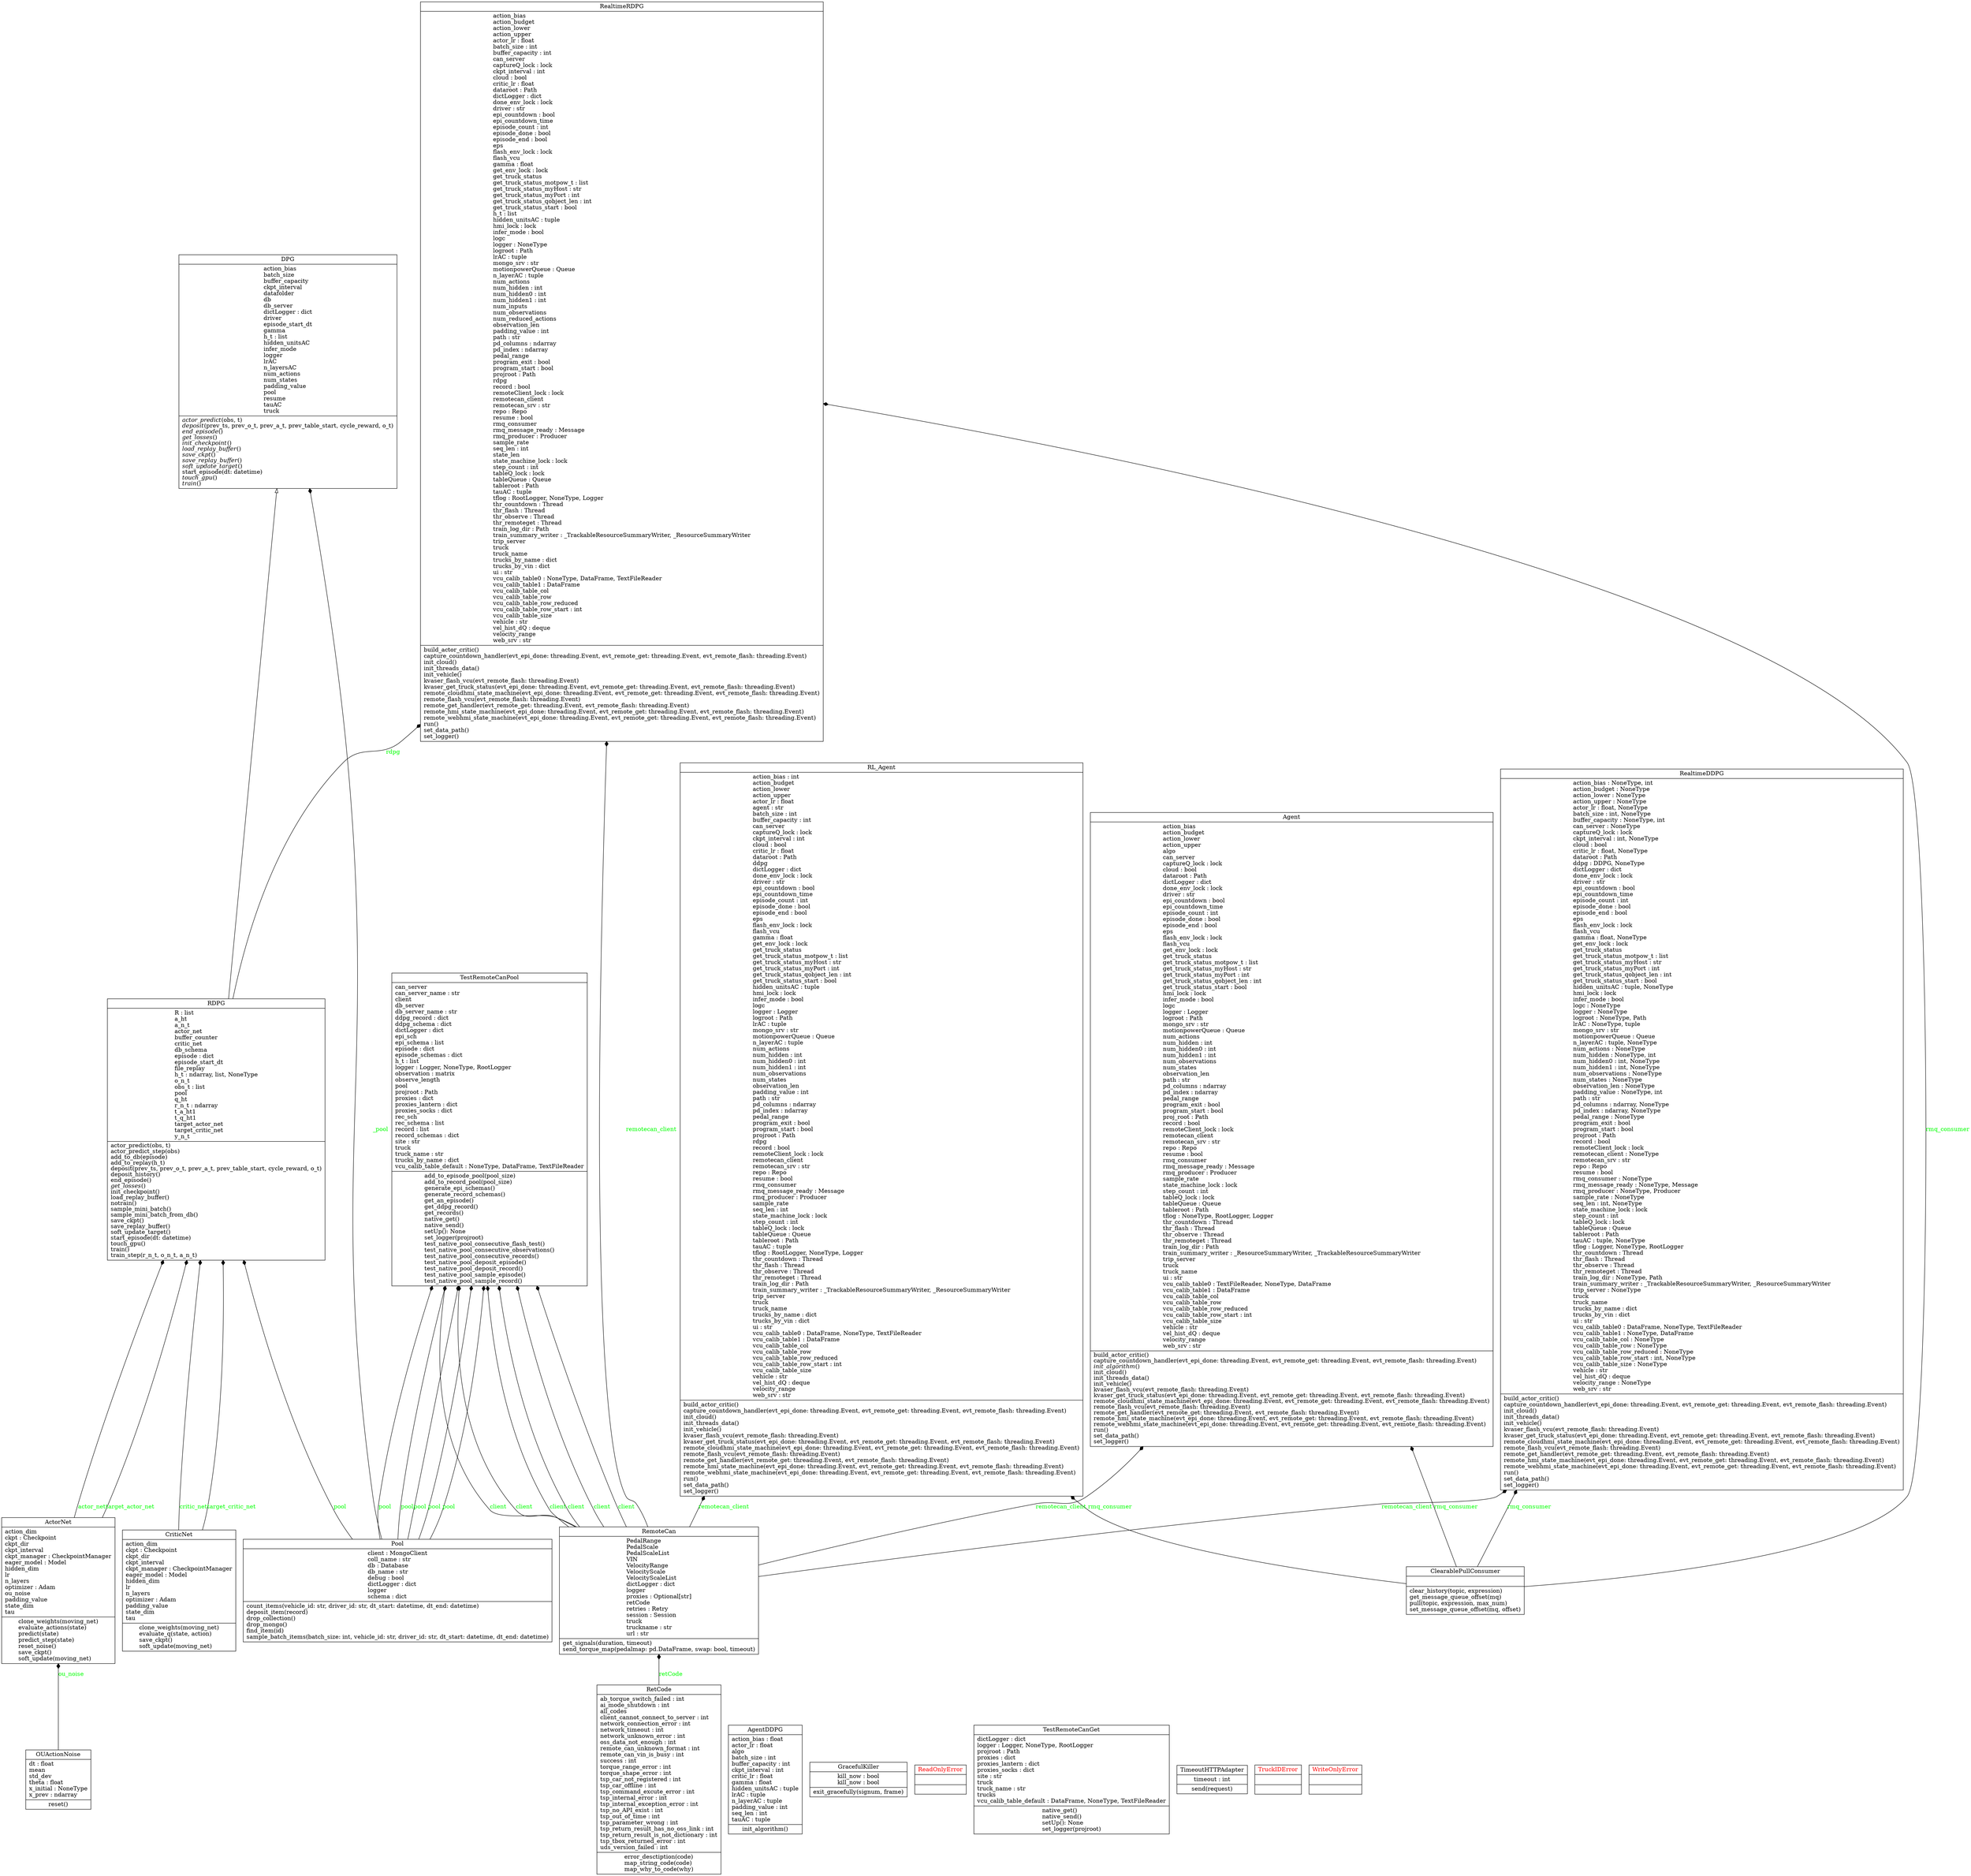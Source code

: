 digraph "classes" {
rankdir=BT
charset="utf-8"
"eos.algo.rdpg.actor.ActorNet" [color="black", fontcolor="black", label=<{ActorNet|action_dim<br ALIGN="LEFT"/>ckpt : Checkpoint<br ALIGN="LEFT"/>ckpt_dir<br ALIGN="LEFT"/>ckpt_interval<br ALIGN="LEFT"/>ckpt_manager : CheckpointManager<br ALIGN="LEFT"/>eager_model : Model<br ALIGN="LEFT"/>hidden_dim<br ALIGN="LEFT"/>lr<br ALIGN="LEFT"/>n_layers<br ALIGN="LEFT"/>optimizer : Adam<br ALIGN="LEFT"/>ou_noise<br ALIGN="LEFT"/>padding_value<br ALIGN="LEFT"/>state_dim<br ALIGN="LEFT"/>tau<br ALIGN="LEFT"/>|clone_weights(moving_net)<br ALIGN="LEFT"/>evaluate_actions(state)<br ALIGN="LEFT"/>predict(state)<br ALIGN="LEFT"/>predict_step(state)<br ALIGN="LEFT"/>reset_noise()<br ALIGN="LEFT"/>save_ckpt()<br ALIGN="LEFT"/>soft_update(moving_net)<br ALIGN="LEFT"/>}>, shape="record", style="solid"];
"eos.agent.Agent" [color="black", fontcolor="black", label=<{Agent|action_bias<br ALIGN="LEFT"/>action_budget<br ALIGN="LEFT"/>action_lower<br ALIGN="LEFT"/>action_upper<br ALIGN="LEFT"/>algo<br ALIGN="LEFT"/>can_server<br ALIGN="LEFT"/>captureQ_lock : lock<br ALIGN="LEFT"/>cloud : bool<br ALIGN="LEFT"/>dataroot : Path<br ALIGN="LEFT"/>dictLogger : dict<br ALIGN="LEFT"/>done_env_lock : lock<br ALIGN="LEFT"/>driver : str<br ALIGN="LEFT"/>epi_countdown : bool<br ALIGN="LEFT"/>epi_countdown_time<br ALIGN="LEFT"/>episode_count : int<br ALIGN="LEFT"/>episode_done : bool<br ALIGN="LEFT"/>episode_end : bool<br ALIGN="LEFT"/>eps<br ALIGN="LEFT"/>flash_env_lock : lock<br ALIGN="LEFT"/>flash_vcu<br ALIGN="LEFT"/>get_env_lock : lock<br ALIGN="LEFT"/>get_truck_status<br ALIGN="LEFT"/>get_truck_status_motpow_t : list<br ALIGN="LEFT"/>get_truck_status_myHost : str<br ALIGN="LEFT"/>get_truck_status_myPort : int<br ALIGN="LEFT"/>get_truck_status_qobject_len : int<br ALIGN="LEFT"/>get_truck_status_start : bool<br ALIGN="LEFT"/>hmi_lock : lock<br ALIGN="LEFT"/>infer_mode : bool<br ALIGN="LEFT"/>logc<br ALIGN="LEFT"/>logger : Logger<br ALIGN="LEFT"/>logroot : Path<br ALIGN="LEFT"/>mongo_srv : str<br ALIGN="LEFT"/>motionpowerQueue : Queue<br ALIGN="LEFT"/>num_actions<br ALIGN="LEFT"/>num_hidden : int<br ALIGN="LEFT"/>num_hidden0 : int<br ALIGN="LEFT"/>num_hidden1 : int<br ALIGN="LEFT"/>num_observations<br ALIGN="LEFT"/>num_states<br ALIGN="LEFT"/>observation_len<br ALIGN="LEFT"/>path : str<br ALIGN="LEFT"/>pd_columns : ndarray<br ALIGN="LEFT"/>pd_index : ndarray<br ALIGN="LEFT"/>pedal_range<br ALIGN="LEFT"/>program_exit : bool<br ALIGN="LEFT"/>program_start : bool<br ALIGN="LEFT"/>proj_root : Path<br ALIGN="LEFT"/>record : bool<br ALIGN="LEFT"/>remoteClient_lock : lock<br ALIGN="LEFT"/>remotecan_client<br ALIGN="LEFT"/>remotecan_srv : str<br ALIGN="LEFT"/>repo : Repo<br ALIGN="LEFT"/>resume : bool<br ALIGN="LEFT"/>rmq_consumer<br ALIGN="LEFT"/>rmq_message_ready : Message<br ALIGN="LEFT"/>rmq_producer : Producer<br ALIGN="LEFT"/>sample_rate<br ALIGN="LEFT"/>state_machine_lock : lock<br ALIGN="LEFT"/>step_count : int<br ALIGN="LEFT"/>tableQ_lock : lock<br ALIGN="LEFT"/>tableQueue : Queue<br ALIGN="LEFT"/>tableroot : Path<br ALIGN="LEFT"/>tflog : NoneType, RootLogger, Logger<br ALIGN="LEFT"/>thr_countdown : Thread<br ALIGN="LEFT"/>thr_flash : Thread<br ALIGN="LEFT"/>thr_observe : Thread<br ALIGN="LEFT"/>thr_remoteget : Thread<br ALIGN="LEFT"/>train_log_dir : Path<br ALIGN="LEFT"/>train_summary_writer : _ResourceSummaryWriter, _TrackableResourceSummaryWriter<br ALIGN="LEFT"/>trip_server<br ALIGN="LEFT"/>truck<br ALIGN="LEFT"/>truck_name<br ALIGN="LEFT"/>ui : str<br ALIGN="LEFT"/>vcu_calib_table0 : TextFileReader, NoneType, DataFrame<br ALIGN="LEFT"/>vcu_calib_table1 : DataFrame<br ALIGN="LEFT"/>vcu_calib_table_col<br ALIGN="LEFT"/>vcu_calib_table_row<br ALIGN="LEFT"/>vcu_calib_table_row_reduced<br ALIGN="LEFT"/>vcu_calib_table_row_start : int<br ALIGN="LEFT"/>vcu_calib_table_size<br ALIGN="LEFT"/>vehicle : str<br ALIGN="LEFT"/>vel_hist_dQ : deque<br ALIGN="LEFT"/>velocity_range<br ALIGN="LEFT"/>web_srv : str<br ALIGN="LEFT"/>|build_actor_critic()<br ALIGN="LEFT"/>capture_countdown_handler(evt_epi_done: threading.Event, evt_remote_get: threading.Event, evt_remote_flash: threading.Event)<br ALIGN="LEFT"/><I>init_algorithm</I>()<br ALIGN="LEFT"/>init_cloud()<br ALIGN="LEFT"/>init_threads_data()<br ALIGN="LEFT"/>init_vehicle()<br ALIGN="LEFT"/>kvaser_flash_vcu(evt_remote_flash: threading.Event)<br ALIGN="LEFT"/>kvaser_get_truck_status(evt_epi_done: threading.Event, evt_remote_get: threading.Event, evt_remote_flash: threading.Event)<br ALIGN="LEFT"/>remote_cloudhmi_state_machine(evt_epi_done: threading.Event, evt_remote_get: threading.Event, evt_remote_flash: threading.Event)<br ALIGN="LEFT"/>remote_flash_vcu(evt_remote_flash: threading.Event)<br ALIGN="LEFT"/>remote_get_handler(evt_remote_get: threading.Event, evt_remote_flash: threading.Event)<br ALIGN="LEFT"/>remote_hmi_state_machine(evt_epi_done: threading.Event, evt_remote_get: threading.Event, evt_remote_flash: threading.Event)<br ALIGN="LEFT"/>remote_webhmi_state_machine(evt_epi_done: threading.Event, evt_remote_get: threading.Event, evt_remote_flash: threading.Event)<br ALIGN="LEFT"/>run()<br ALIGN="LEFT"/>set_data_path()<br ALIGN="LEFT"/>set_logger()<br ALIGN="LEFT"/>}>, shape="record", style="solid"];
"eos.agent_ddpg.AgentDDPG" [color="black", fontcolor="black", label=<{AgentDDPG|action_bias : float<br ALIGN="LEFT"/>actor_lr : float<br ALIGN="LEFT"/>algo<br ALIGN="LEFT"/>batch_size : int<br ALIGN="LEFT"/>buffer_capacity : int<br ALIGN="LEFT"/>ckpt_interval : int<br ALIGN="LEFT"/>critic_lr : float<br ALIGN="LEFT"/>gamma : float<br ALIGN="LEFT"/>hidden_unitsAC : tuple<br ALIGN="LEFT"/>lrAC : tuple<br ALIGN="LEFT"/>n_layerAC : tuple<br ALIGN="LEFT"/>padding_value : int<br ALIGN="LEFT"/>seq_len : int<br ALIGN="LEFT"/>tauAC : tuple<br ALIGN="LEFT"/>|init_algorithm()<br ALIGN="LEFT"/>}>, shape="record", style="solid"];
"eos.comm.remote.remote_can_client.ClearablePullConsumer.ClearablePullConsumer" [color="black", fontcolor="black", label=<{ClearablePullConsumer|<br ALIGN="LEFT"/>|clear_history(topic, expression)<br ALIGN="LEFT"/>get_message_queue_offset(mq)<br ALIGN="LEFT"/>pull(topic, expression, max_num)<br ALIGN="LEFT"/>set_message_queue_offset(mq, offset)<br ALIGN="LEFT"/>}>, shape="record", style="solid"];
"eos.algo.rdpg.critic.CriticNet" [color="black", fontcolor="black", label=<{CriticNet|action_dim<br ALIGN="LEFT"/>ckpt : Checkpoint<br ALIGN="LEFT"/>ckpt_dir<br ALIGN="LEFT"/>ckpt_interval<br ALIGN="LEFT"/>ckpt_manager : CheckpointManager<br ALIGN="LEFT"/>eager_model : Model<br ALIGN="LEFT"/>hidden_dim<br ALIGN="LEFT"/>lr<br ALIGN="LEFT"/>n_layers<br ALIGN="LEFT"/>optimizer : Adam<br ALIGN="LEFT"/>padding_value<br ALIGN="LEFT"/>state_dim<br ALIGN="LEFT"/>tau<br ALIGN="LEFT"/>|clone_weights(moving_net)<br ALIGN="LEFT"/>evaluate_q(state, action)<br ALIGN="LEFT"/>save_ckpt()<br ALIGN="LEFT"/>soft_update(moving_net)<br ALIGN="LEFT"/>}>, shape="record", style="solid"];
"eos.algo.dpg.DPG" [color="black", fontcolor="black", label=<{DPG|action_bias<br ALIGN="LEFT"/>batch_size<br ALIGN="LEFT"/>buffer_capacity<br ALIGN="LEFT"/>ckpt_interval<br ALIGN="LEFT"/>datafolder<br ALIGN="LEFT"/>db<br ALIGN="LEFT"/>db_server<br ALIGN="LEFT"/>dictLogger : dict<br ALIGN="LEFT"/>driver<br ALIGN="LEFT"/>episode_start_dt<br ALIGN="LEFT"/>gamma<br ALIGN="LEFT"/>h_t : list<br ALIGN="LEFT"/>hidden_unitsAC<br ALIGN="LEFT"/>infer_mode<br ALIGN="LEFT"/>logger<br ALIGN="LEFT"/>lrAC<br ALIGN="LEFT"/>n_layersAC<br ALIGN="LEFT"/>num_actions<br ALIGN="LEFT"/>num_states<br ALIGN="LEFT"/>padding_value<br ALIGN="LEFT"/>pool<br ALIGN="LEFT"/>resume<br ALIGN="LEFT"/>tauAC<br ALIGN="LEFT"/>truck<br ALIGN="LEFT"/>|<I>actor_predict</I>(obs, t)<br ALIGN="LEFT"/><I>deposit</I>(prev_ts, prev_o_t, prev_a_t, prev_table_start, cycle_reward, o_t)<br ALIGN="LEFT"/><I>end_episode</I>()<br ALIGN="LEFT"/><I>get_losses</I>()<br ALIGN="LEFT"/><I>init_checkpoint</I>()<br ALIGN="LEFT"/><I>load_replay_buffer</I>()<br ALIGN="LEFT"/><I>save_ckpt</I>()<br ALIGN="LEFT"/><I>save_replay_buffer</I>()<br ALIGN="LEFT"/><I>soft_update_target</I>()<br ALIGN="LEFT"/>start_episode(dt: datetime)<br ALIGN="LEFT"/><I>touch_gpu</I>()<br ALIGN="LEFT"/><I>train</I>()<br ALIGN="LEFT"/>}>, shape="record", style="solid"];
"eos.utils.gracefulkiller.GracefulKiller" [color="black", fontcolor="black", label=<{GracefulKiller|kill_now : bool<br ALIGN="LEFT"/>kill_now : bool<br ALIGN="LEFT"/>|exit_gracefully(signum, frame)<br ALIGN="LEFT"/>}>, shape="record", style="solid"];
"eos.algo.utils.ou_noise.OUActionNoise" [color="black", fontcolor="black", label=<{OUActionNoise|dt : float<br ALIGN="LEFT"/>mean<br ALIGN="LEFT"/>std_dev<br ALIGN="LEFT"/>theta : float<br ALIGN="LEFT"/>x_initial : NoneType<br ALIGN="LEFT"/>x_prev : ndarray<br ALIGN="LEFT"/>|reset()<br ALIGN="LEFT"/>}>, shape="record", style="solid"];
"eos.comm.remote.remote_can_client.pool.Pool" [color="black", fontcolor="black", label=<{Pool|client : MongoClient<br ALIGN="LEFT"/>coll_name : str<br ALIGN="LEFT"/>db : Database<br ALIGN="LEFT"/>db_name : str<br ALIGN="LEFT"/>debug : bool<br ALIGN="LEFT"/>dictLogger : dict<br ALIGN="LEFT"/>logger<br ALIGN="LEFT"/>schema : dict<br ALIGN="LEFT"/>|count_items(vehicle_id: str, driver_id: str, dt_start: datetime, dt_end: datetime)<br ALIGN="LEFT"/>deposit_item(record)<br ALIGN="LEFT"/>drop_collection()<br ALIGN="LEFT"/>drop_mongo()<br ALIGN="LEFT"/>find_item(id)<br ALIGN="LEFT"/>sample_batch_items(batch_size: int, vehicle_id: str, driver_id: str, dt_start: datetime, dt_end: datetime)<br ALIGN="LEFT"/>}>, shape="record", style="solid"];
"eos.algo.rdpg.rdpg.RDPG" [color="black", fontcolor="black", label=<{RDPG|R : list<br ALIGN="LEFT"/>a_ht<br ALIGN="LEFT"/>a_n_t<br ALIGN="LEFT"/>actor_net<br ALIGN="LEFT"/>buffer_counter<br ALIGN="LEFT"/>critic_net<br ALIGN="LEFT"/>db_schema<br ALIGN="LEFT"/>episode : dict<br ALIGN="LEFT"/>episode_start_dt<br ALIGN="LEFT"/>file_replay<br ALIGN="LEFT"/>h_t : ndarray, list, NoneType<br ALIGN="LEFT"/>o_n_t<br ALIGN="LEFT"/>obs_t : list<br ALIGN="LEFT"/>pool<br ALIGN="LEFT"/>q_ht<br ALIGN="LEFT"/>r_n_t : ndarray<br ALIGN="LEFT"/>t_a_ht1<br ALIGN="LEFT"/>t_q_ht1<br ALIGN="LEFT"/>target_actor_net<br ALIGN="LEFT"/>target_critic_net<br ALIGN="LEFT"/>y_n_t<br ALIGN="LEFT"/>|actor_predict(obs, t)<br ALIGN="LEFT"/>actor_predict_step(obs)<br ALIGN="LEFT"/>add_to_db(episode)<br ALIGN="LEFT"/>add_to_replay(h_t)<br ALIGN="LEFT"/>deposit(prev_ts, prev_o_t, prev_a_t, prev_table_start, cycle_reward, o_t)<br ALIGN="LEFT"/>deposit_history()<br ALIGN="LEFT"/>end_episode()<br ALIGN="LEFT"/><I>get_losses</I>()<br ALIGN="LEFT"/>init_checkpoint()<br ALIGN="LEFT"/>load_replay_buffer()<br ALIGN="LEFT"/>notrain()<br ALIGN="LEFT"/>sample_mini_batch()<br ALIGN="LEFT"/>sample_mini_batch_from_db()<br ALIGN="LEFT"/>save_ckpt()<br ALIGN="LEFT"/>save_replay_buffer()<br ALIGN="LEFT"/>soft_update_target()<br ALIGN="LEFT"/>start_episode(dt: datetime)<br ALIGN="LEFT"/>touch_gpu()<br ALIGN="LEFT"/>train()<br ALIGN="LEFT"/>train_step(r_n_t, o_n_t, a_n_t)<br ALIGN="LEFT"/>}>, shape="record", style="solid"];
"eos.rl_agent.RL_Agent" [color="black", fontcolor="black", label=<{RL_Agent|action_bias : int<br ALIGN="LEFT"/>action_budget<br ALIGN="LEFT"/>action_lower<br ALIGN="LEFT"/>action_upper<br ALIGN="LEFT"/>actor_lr : float<br ALIGN="LEFT"/>agent : str<br ALIGN="LEFT"/>batch_size : int<br ALIGN="LEFT"/>buffer_capacity : int<br ALIGN="LEFT"/>can_server<br ALIGN="LEFT"/>captureQ_lock : lock<br ALIGN="LEFT"/>ckpt_interval : int<br ALIGN="LEFT"/>cloud : bool<br ALIGN="LEFT"/>critic_lr : float<br ALIGN="LEFT"/>dataroot : Path<br ALIGN="LEFT"/>ddpg<br ALIGN="LEFT"/>dictLogger : dict<br ALIGN="LEFT"/>done_env_lock : lock<br ALIGN="LEFT"/>driver : str<br ALIGN="LEFT"/>epi_countdown : bool<br ALIGN="LEFT"/>epi_countdown_time<br ALIGN="LEFT"/>episode_count : int<br ALIGN="LEFT"/>episode_done : bool<br ALIGN="LEFT"/>episode_end : bool<br ALIGN="LEFT"/>eps<br ALIGN="LEFT"/>flash_env_lock : lock<br ALIGN="LEFT"/>flash_vcu<br ALIGN="LEFT"/>gamma : float<br ALIGN="LEFT"/>get_env_lock : lock<br ALIGN="LEFT"/>get_truck_status<br ALIGN="LEFT"/>get_truck_status_motpow_t : list<br ALIGN="LEFT"/>get_truck_status_myHost : str<br ALIGN="LEFT"/>get_truck_status_myPort : int<br ALIGN="LEFT"/>get_truck_status_qobject_len : int<br ALIGN="LEFT"/>get_truck_status_start : bool<br ALIGN="LEFT"/>hidden_unitsAC : tuple<br ALIGN="LEFT"/>hmi_lock : lock<br ALIGN="LEFT"/>infer_mode : bool<br ALIGN="LEFT"/>logc<br ALIGN="LEFT"/>logger : Logger<br ALIGN="LEFT"/>logroot : Path<br ALIGN="LEFT"/>lrAC : tuple<br ALIGN="LEFT"/>mongo_srv : str<br ALIGN="LEFT"/>motionpowerQueue : Queue<br ALIGN="LEFT"/>n_layerAC : tuple<br ALIGN="LEFT"/>num_actions<br ALIGN="LEFT"/>num_hidden : int<br ALIGN="LEFT"/>num_hidden0 : int<br ALIGN="LEFT"/>num_hidden1 : int<br ALIGN="LEFT"/>num_observations<br ALIGN="LEFT"/>num_states<br ALIGN="LEFT"/>observation_len<br ALIGN="LEFT"/>padding_value : int<br ALIGN="LEFT"/>path : str<br ALIGN="LEFT"/>pd_columns : ndarray<br ALIGN="LEFT"/>pd_index : ndarray<br ALIGN="LEFT"/>pedal_range<br ALIGN="LEFT"/>program_exit : bool<br ALIGN="LEFT"/>program_start : bool<br ALIGN="LEFT"/>projroot : Path<br ALIGN="LEFT"/>rdpg<br ALIGN="LEFT"/>record : bool<br ALIGN="LEFT"/>remoteClient_lock : lock<br ALIGN="LEFT"/>remotecan_client<br ALIGN="LEFT"/>remotecan_srv : str<br ALIGN="LEFT"/>repo : Repo<br ALIGN="LEFT"/>resume : bool<br ALIGN="LEFT"/>rmq_consumer<br ALIGN="LEFT"/>rmq_message_ready : Message<br ALIGN="LEFT"/>rmq_producer : Producer<br ALIGN="LEFT"/>sample_rate<br ALIGN="LEFT"/>seq_len : int<br ALIGN="LEFT"/>state_machine_lock : lock<br ALIGN="LEFT"/>step_count : int<br ALIGN="LEFT"/>tableQ_lock : lock<br ALIGN="LEFT"/>tableQueue : Queue<br ALIGN="LEFT"/>tableroot : Path<br ALIGN="LEFT"/>tauAC : tuple<br ALIGN="LEFT"/>tflog : RootLogger, NoneType, Logger<br ALIGN="LEFT"/>thr_countdown : Thread<br ALIGN="LEFT"/>thr_flash : Thread<br ALIGN="LEFT"/>thr_observe : Thread<br ALIGN="LEFT"/>thr_remoteget : Thread<br ALIGN="LEFT"/>train_log_dir : Path<br ALIGN="LEFT"/>train_summary_writer : _TrackableResourceSummaryWriter, _ResourceSummaryWriter<br ALIGN="LEFT"/>trip_server<br ALIGN="LEFT"/>truck<br ALIGN="LEFT"/>truck_name<br ALIGN="LEFT"/>trucks_by_name : dict<br ALIGN="LEFT"/>trucks_by_vin : dict<br ALIGN="LEFT"/>ui : str<br ALIGN="LEFT"/>vcu_calib_table0 : DataFrame, NoneType, TextFileReader<br ALIGN="LEFT"/>vcu_calib_table1 : DataFrame<br ALIGN="LEFT"/>vcu_calib_table_col<br ALIGN="LEFT"/>vcu_calib_table_row<br ALIGN="LEFT"/>vcu_calib_table_row_reduced<br ALIGN="LEFT"/>vcu_calib_table_row_start : int<br ALIGN="LEFT"/>vcu_calib_table_size<br ALIGN="LEFT"/>vehicle : str<br ALIGN="LEFT"/>vel_hist_dQ : deque<br ALIGN="LEFT"/>velocity_range<br ALIGN="LEFT"/>web_srv : str<br ALIGN="LEFT"/>|build_actor_critic()<br ALIGN="LEFT"/>capture_countdown_handler(evt_epi_done: threading.Event, evt_remote_get: threading.Event, evt_remote_flash: threading.Event)<br ALIGN="LEFT"/>init_cloud()<br ALIGN="LEFT"/>init_threads_data()<br ALIGN="LEFT"/>init_vehicle()<br ALIGN="LEFT"/>kvaser_flash_vcu(evt_remote_flash: threading.Event)<br ALIGN="LEFT"/>kvaser_get_truck_status(evt_epi_done: threading.Event, evt_remote_get: threading.Event, evt_remote_flash: threading.Event)<br ALIGN="LEFT"/>remote_cloudhmi_state_machine(evt_epi_done: threading.Event, evt_remote_get: threading.Event, evt_remote_flash: threading.Event)<br ALIGN="LEFT"/>remote_flash_vcu(evt_remote_flash: threading.Event)<br ALIGN="LEFT"/>remote_get_handler(evt_remote_get: threading.Event, evt_remote_flash: threading.Event)<br ALIGN="LEFT"/>remote_hmi_state_machine(evt_epi_done: threading.Event, evt_remote_get: threading.Event, evt_remote_flash: threading.Event)<br ALIGN="LEFT"/>remote_webhmi_state_machine(evt_epi_done: threading.Event, evt_remote_get: threading.Event, evt_remote_flash: threading.Event)<br ALIGN="LEFT"/>run()<br ALIGN="LEFT"/>set_data_path()<br ALIGN="LEFT"/>set_logger()<br ALIGN="LEFT"/>}>, shape="record", style="solid"];
"eos.utils.exception.ReadOnlyError" [color="black", fontcolor="red", label=<{ReadOnlyError|<br ALIGN="LEFT"/>|}>, shape="record", style="solid"];
"eos.realtime_train_infer_ddpg.RealtimeDDPG" [color="black", fontcolor="black", label=<{RealtimeDDPG|action_bias : NoneType, int<br ALIGN="LEFT"/>action_budget : NoneType<br ALIGN="LEFT"/>action_lower : NoneType<br ALIGN="LEFT"/>action_upper : NoneType<br ALIGN="LEFT"/>actor_lr : float, NoneType<br ALIGN="LEFT"/>batch_size : int, NoneType<br ALIGN="LEFT"/>buffer_capacity : NoneType, int<br ALIGN="LEFT"/>can_server : NoneType<br ALIGN="LEFT"/>captureQ_lock : lock<br ALIGN="LEFT"/>ckpt_interval : int, NoneType<br ALIGN="LEFT"/>cloud : bool<br ALIGN="LEFT"/>critic_lr : float, NoneType<br ALIGN="LEFT"/>dataroot : Path<br ALIGN="LEFT"/>ddpg : DDPG, NoneType<br ALIGN="LEFT"/>dictLogger : dict<br ALIGN="LEFT"/>done_env_lock : lock<br ALIGN="LEFT"/>driver : str<br ALIGN="LEFT"/>epi_countdown : bool<br ALIGN="LEFT"/>epi_countdown_time<br ALIGN="LEFT"/>episode_count : int<br ALIGN="LEFT"/>episode_done : bool<br ALIGN="LEFT"/>episode_end : bool<br ALIGN="LEFT"/>eps<br ALIGN="LEFT"/>flash_env_lock : lock<br ALIGN="LEFT"/>flash_vcu<br ALIGN="LEFT"/>gamma : float, NoneType<br ALIGN="LEFT"/>get_env_lock : lock<br ALIGN="LEFT"/>get_truck_status<br ALIGN="LEFT"/>get_truck_status_motpow_t : list<br ALIGN="LEFT"/>get_truck_status_myHost : str<br ALIGN="LEFT"/>get_truck_status_myPort : int<br ALIGN="LEFT"/>get_truck_status_qobject_len : int<br ALIGN="LEFT"/>get_truck_status_start : bool<br ALIGN="LEFT"/>hidden_unitsAC : tuple, NoneType<br ALIGN="LEFT"/>hmi_lock : lock<br ALIGN="LEFT"/>infer_mode : bool<br ALIGN="LEFT"/>logc : NoneType<br ALIGN="LEFT"/>logger : NoneType<br ALIGN="LEFT"/>logroot : NoneType, Path<br ALIGN="LEFT"/>lrAC : NoneType, tuple<br ALIGN="LEFT"/>mongo_srv : str<br ALIGN="LEFT"/>motionpowerQueue : Queue<br ALIGN="LEFT"/>n_layerAC : tuple, NoneType<br ALIGN="LEFT"/>num_actions : NoneType<br ALIGN="LEFT"/>num_hidden : NoneType, int<br ALIGN="LEFT"/>num_hidden0 : int, NoneType<br ALIGN="LEFT"/>num_hidden1 : int, NoneType<br ALIGN="LEFT"/>num_observations : NoneType<br ALIGN="LEFT"/>num_states : NoneType<br ALIGN="LEFT"/>observation_len : NoneType<br ALIGN="LEFT"/>padding_value : NoneType, int<br ALIGN="LEFT"/>path : str<br ALIGN="LEFT"/>pd_columns : ndarray, NoneType<br ALIGN="LEFT"/>pd_index : ndarray, NoneType<br ALIGN="LEFT"/>pedal_range : NoneType<br ALIGN="LEFT"/>program_exit : bool<br ALIGN="LEFT"/>program_start : bool<br ALIGN="LEFT"/>projroot : Path<br ALIGN="LEFT"/>record : bool<br ALIGN="LEFT"/>remoteClient_lock : lock<br ALIGN="LEFT"/>remotecan_client : NoneType<br ALIGN="LEFT"/>remotecan_srv : str<br ALIGN="LEFT"/>repo : Repo<br ALIGN="LEFT"/>resume : bool<br ALIGN="LEFT"/>rmq_consumer : NoneType<br ALIGN="LEFT"/>rmq_message_ready : NoneType, Message<br ALIGN="LEFT"/>rmq_producer : NoneType, Producer<br ALIGN="LEFT"/>sample_rate : NoneType<br ALIGN="LEFT"/>seq_len : int, NoneType<br ALIGN="LEFT"/>state_machine_lock : lock<br ALIGN="LEFT"/>step_count : int<br ALIGN="LEFT"/>tableQ_lock : lock<br ALIGN="LEFT"/>tableQueue : Queue<br ALIGN="LEFT"/>tableroot : Path<br ALIGN="LEFT"/>tauAC : tuple, NoneType<br ALIGN="LEFT"/>tflog : Logger, NoneType, RootLogger<br ALIGN="LEFT"/>thr_countdown : Thread<br ALIGN="LEFT"/>thr_flash : Thread<br ALIGN="LEFT"/>thr_observe : Thread<br ALIGN="LEFT"/>thr_remoteget : Thread<br ALIGN="LEFT"/>train_log_dir : NoneType, Path<br ALIGN="LEFT"/>train_summary_writer : _TrackableResourceSummaryWriter, _ResourceSummaryWriter<br ALIGN="LEFT"/>trip_server : NoneType<br ALIGN="LEFT"/>truck<br ALIGN="LEFT"/>truck_name<br ALIGN="LEFT"/>trucks_by_name : dict<br ALIGN="LEFT"/>trucks_by_vin : dict<br ALIGN="LEFT"/>ui : str<br ALIGN="LEFT"/>vcu_calib_table0 : DataFrame, NoneType, TextFileReader<br ALIGN="LEFT"/>vcu_calib_table1 : NoneType, DataFrame<br ALIGN="LEFT"/>vcu_calib_table_col : NoneType<br ALIGN="LEFT"/>vcu_calib_table_row : NoneType<br ALIGN="LEFT"/>vcu_calib_table_row_reduced : NoneType<br ALIGN="LEFT"/>vcu_calib_table_row_start : int, NoneType<br ALIGN="LEFT"/>vcu_calib_table_size : NoneType<br ALIGN="LEFT"/>vehicle : str<br ALIGN="LEFT"/>vel_hist_dQ : deque<br ALIGN="LEFT"/>velocity_range : NoneType<br ALIGN="LEFT"/>web_srv : str<br ALIGN="LEFT"/>|build_actor_critic()<br ALIGN="LEFT"/>capture_countdown_handler(evt_epi_done: threading.Event, evt_remote_get: threading.Event, evt_remote_flash: threading.Event)<br ALIGN="LEFT"/>init_cloud()<br ALIGN="LEFT"/>init_threads_data()<br ALIGN="LEFT"/>init_vehicle()<br ALIGN="LEFT"/>kvaser_flash_vcu(evt_remote_flash: threading.Event)<br ALIGN="LEFT"/>kvaser_get_truck_status(evt_epi_done: threading.Event, evt_remote_get: threading.Event, evt_remote_flash: threading.Event)<br ALIGN="LEFT"/>remote_cloudhmi_state_machine(evt_epi_done: threading.Event, evt_remote_get: threading.Event, evt_remote_flash: threading.Event)<br ALIGN="LEFT"/>remote_flash_vcu(evt_remote_flash: threading.Event)<br ALIGN="LEFT"/>remote_get_handler(evt_remote_get: threading.Event, evt_remote_flash: threading.Event)<br ALIGN="LEFT"/>remote_hmi_state_machine(evt_epi_done: threading.Event, evt_remote_get: threading.Event, evt_remote_flash: threading.Event)<br ALIGN="LEFT"/>remote_webhmi_state_machine(evt_epi_done: threading.Event, evt_remote_get: threading.Event, evt_remote_flash: threading.Event)<br ALIGN="LEFT"/>run()<br ALIGN="LEFT"/>set_data_path()<br ALIGN="LEFT"/>set_logger()<br ALIGN="LEFT"/>}>, shape="record", style="solid"];
"eos.realtime_train_infer_rdpg.RealtimeRDPG" [color="black", fontcolor="black", label=<{RealtimeRDPG|action_bias<br ALIGN="LEFT"/>action_budget<br ALIGN="LEFT"/>action_lower<br ALIGN="LEFT"/>action_upper<br ALIGN="LEFT"/>actor_lr : float<br ALIGN="LEFT"/>batch_size : int<br ALIGN="LEFT"/>buffer_capacity : int<br ALIGN="LEFT"/>can_server<br ALIGN="LEFT"/>captureQ_lock : lock<br ALIGN="LEFT"/>ckpt_interval : int<br ALIGN="LEFT"/>cloud : bool<br ALIGN="LEFT"/>critic_lr : float<br ALIGN="LEFT"/>dataroot : Path<br ALIGN="LEFT"/>dictLogger : dict<br ALIGN="LEFT"/>done_env_lock : lock<br ALIGN="LEFT"/>driver : str<br ALIGN="LEFT"/>epi_countdown : bool<br ALIGN="LEFT"/>epi_countdown_time<br ALIGN="LEFT"/>episode_count : int<br ALIGN="LEFT"/>episode_done : bool<br ALIGN="LEFT"/>episode_end : bool<br ALIGN="LEFT"/>eps<br ALIGN="LEFT"/>flash_env_lock : lock<br ALIGN="LEFT"/>flash_vcu<br ALIGN="LEFT"/>gamma : float<br ALIGN="LEFT"/>get_env_lock : lock<br ALIGN="LEFT"/>get_truck_status<br ALIGN="LEFT"/>get_truck_status_motpow_t : list<br ALIGN="LEFT"/>get_truck_status_myHost : str<br ALIGN="LEFT"/>get_truck_status_myPort : int<br ALIGN="LEFT"/>get_truck_status_qobject_len : int<br ALIGN="LEFT"/>get_truck_status_start : bool<br ALIGN="LEFT"/>h_t : list<br ALIGN="LEFT"/>hidden_unitsAC : tuple<br ALIGN="LEFT"/>hmi_lock : lock<br ALIGN="LEFT"/>infer_mode : bool<br ALIGN="LEFT"/>logc<br ALIGN="LEFT"/>logger : NoneType<br ALIGN="LEFT"/>logroot : Path<br ALIGN="LEFT"/>lrAC : tuple<br ALIGN="LEFT"/>mongo_srv : str<br ALIGN="LEFT"/>motionpowerQueue : Queue<br ALIGN="LEFT"/>n_layerAC : tuple<br ALIGN="LEFT"/>num_actions<br ALIGN="LEFT"/>num_hidden : int<br ALIGN="LEFT"/>num_hidden0 : int<br ALIGN="LEFT"/>num_hidden1 : int<br ALIGN="LEFT"/>num_inputs<br ALIGN="LEFT"/>num_observations<br ALIGN="LEFT"/>num_reduced_actions<br ALIGN="LEFT"/>observation_len<br ALIGN="LEFT"/>padding_value : int<br ALIGN="LEFT"/>path : str<br ALIGN="LEFT"/>pd_columns : ndarray<br ALIGN="LEFT"/>pd_index : ndarray<br ALIGN="LEFT"/>pedal_range<br ALIGN="LEFT"/>program_exit : bool<br ALIGN="LEFT"/>program_start : bool<br ALIGN="LEFT"/>projroot : Path<br ALIGN="LEFT"/>rdpg<br ALIGN="LEFT"/>record : bool<br ALIGN="LEFT"/>remoteClient_lock : lock<br ALIGN="LEFT"/>remotecan_client<br ALIGN="LEFT"/>remotecan_srv : str<br ALIGN="LEFT"/>repo : Repo<br ALIGN="LEFT"/>resume : bool<br ALIGN="LEFT"/>rmq_consumer<br ALIGN="LEFT"/>rmq_message_ready : Message<br ALIGN="LEFT"/>rmq_producer : Producer<br ALIGN="LEFT"/>sample_rate<br ALIGN="LEFT"/>seq_len : int<br ALIGN="LEFT"/>state_len<br ALIGN="LEFT"/>state_machine_lock : lock<br ALIGN="LEFT"/>step_count : int<br ALIGN="LEFT"/>tableQ_lock : lock<br ALIGN="LEFT"/>tableQueue : Queue<br ALIGN="LEFT"/>tableroot : Path<br ALIGN="LEFT"/>tauAC : tuple<br ALIGN="LEFT"/>tflog : RootLogger, NoneType, Logger<br ALIGN="LEFT"/>thr_countdown : Thread<br ALIGN="LEFT"/>thr_flash : Thread<br ALIGN="LEFT"/>thr_observe : Thread<br ALIGN="LEFT"/>thr_remoteget : Thread<br ALIGN="LEFT"/>train_log_dir : Path<br ALIGN="LEFT"/>train_summary_writer : _TrackableResourceSummaryWriter, _ResourceSummaryWriter<br ALIGN="LEFT"/>trip_server<br ALIGN="LEFT"/>truck<br ALIGN="LEFT"/>truck_name<br ALIGN="LEFT"/>trucks_by_name : dict<br ALIGN="LEFT"/>trucks_by_vin : dict<br ALIGN="LEFT"/>ui : str<br ALIGN="LEFT"/>vcu_calib_table0 : NoneType, DataFrame, TextFileReader<br ALIGN="LEFT"/>vcu_calib_table1 : DataFrame<br ALIGN="LEFT"/>vcu_calib_table_col<br ALIGN="LEFT"/>vcu_calib_table_row<br ALIGN="LEFT"/>vcu_calib_table_row_reduced<br ALIGN="LEFT"/>vcu_calib_table_row_start : int<br ALIGN="LEFT"/>vcu_calib_table_size<br ALIGN="LEFT"/>vehicle : str<br ALIGN="LEFT"/>vel_hist_dQ : deque<br ALIGN="LEFT"/>velocity_range<br ALIGN="LEFT"/>web_srv : str<br ALIGN="LEFT"/>|build_actor_critic()<br ALIGN="LEFT"/>capture_countdown_handler(evt_epi_done: threading.Event, evt_remote_get: threading.Event, evt_remote_flash: threading.Event)<br ALIGN="LEFT"/>init_cloud()<br ALIGN="LEFT"/>init_threads_data()<br ALIGN="LEFT"/>init_vehicle()<br ALIGN="LEFT"/>kvaser_flash_vcu(evt_remote_flash: threading.Event)<br ALIGN="LEFT"/>kvaser_get_truck_status(evt_epi_done: threading.Event, evt_remote_get: threading.Event, evt_remote_flash: threading.Event)<br ALIGN="LEFT"/>remote_cloudhmi_state_machine(evt_epi_done: threading.Event, evt_remote_get: threading.Event, evt_remote_flash: threading.Event)<br ALIGN="LEFT"/>remote_flash_vcu(evt_remote_flash: threading.Event)<br ALIGN="LEFT"/>remote_get_handler(evt_remote_get: threading.Event, evt_remote_flash: threading.Event)<br ALIGN="LEFT"/>remote_hmi_state_machine(evt_epi_done: threading.Event, evt_remote_get: threading.Event, evt_remote_flash: threading.Event)<br ALIGN="LEFT"/>remote_webhmi_state_machine(evt_epi_done: threading.Event, evt_remote_get: threading.Event, evt_remote_flash: threading.Event)<br ALIGN="LEFT"/>run()<br ALIGN="LEFT"/>set_data_path()<br ALIGN="LEFT"/>set_logger()<br ALIGN="LEFT"/>}>, shape="record", style="solid"];
"eos.comm.remote.remote_can_client.remote_can_client.RemoteCan" [color="black", fontcolor="black", label=<{RemoteCan|PedalRange<br ALIGN="LEFT"/>PedalScale<br ALIGN="LEFT"/>PedalScaleList<br ALIGN="LEFT"/>VIN<br ALIGN="LEFT"/>VelocityRange<br ALIGN="LEFT"/>VelocityScale<br ALIGN="LEFT"/>VelocityScaleList<br ALIGN="LEFT"/>dictLogger : dict<br ALIGN="LEFT"/>logger<br ALIGN="LEFT"/>proxies : Optional[str]<br ALIGN="LEFT"/>retCode<br ALIGN="LEFT"/>retries : Retry<br ALIGN="LEFT"/>session : Session<br ALIGN="LEFT"/>truck<br ALIGN="LEFT"/>truckname : str<br ALIGN="LEFT"/>url : str<br ALIGN="LEFT"/>|get_signals(duration, timeout)<br ALIGN="LEFT"/>send_torque_map(pedalmap: pd.DataFrame, swap: bool, timeout)<br ALIGN="LEFT"/>}>, shape="record", style="solid"];
"eos.comm.remote.remote_can_client.remote_can_client.RetCode" [color="black", fontcolor="black", label=<{RetCode|ab_torque_switch_failed : int<br ALIGN="LEFT"/>ai_mode_shutdown : int<br ALIGN="LEFT"/>all_codes<br ALIGN="LEFT"/>client_cannot_connect_to_server : int<br ALIGN="LEFT"/>network_connection_error : int<br ALIGN="LEFT"/>network_timeout : int<br ALIGN="LEFT"/>network_unknown_error : int<br ALIGN="LEFT"/>oss_data_not_enough : int<br ALIGN="LEFT"/>remote_can_unknown_format : int<br ALIGN="LEFT"/>remote_can_vin_is_busy : int<br ALIGN="LEFT"/>success : int<br ALIGN="LEFT"/>torque_range_error : int<br ALIGN="LEFT"/>torque_shape_error : int<br ALIGN="LEFT"/>tsp_car_not_registered : int<br ALIGN="LEFT"/>tsp_car_offline : int<br ALIGN="LEFT"/>tsp_command_excute_error : int<br ALIGN="LEFT"/>tsp_internal_error : int<br ALIGN="LEFT"/>tsp_internal_exception_error : int<br ALIGN="LEFT"/>tsp_no_API_exist : int<br ALIGN="LEFT"/>tsp_out_of_time : int<br ALIGN="LEFT"/>tsp_parameter_wrong : int<br ALIGN="LEFT"/>tsp_return_result_has_no_oss_link : int<br ALIGN="LEFT"/>tsp_return_result_is_not_dictionary : int<br ALIGN="LEFT"/>tsp_tbox_returned_error : int<br ALIGN="LEFT"/>uds_version_failed : int<br ALIGN="LEFT"/>|error_desctiption(code)<br ALIGN="LEFT"/>map_string_code(code)<br ALIGN="LEFT"/>map_why_to_code(why)<br ALIGN="LEFT"/>}>, shape="record", style="solid"];
"eos.tests.submodule.test_remotecan_get.TestRemoteCanGet" [color="black", fontcolor="black", label=<{TestRemoteCanGet|dictLogger : dict<br ALIGN="LEFT"/>logger : Logger, NoneType, RootLogger<br ALIGN="LEFT"/>projroot : Path<br ALIGN="LEFT"/>proxies : dict<br ALIGN="LEFT"/>proxies_lantern : dict<br ALIGN="LEFT"/>proxies_socks : dict<br ALIGN="LEFT"/>site : str<br ALIGN="LEFT"/>truck<br ALIGN="LEFT"/>truck_name : str<br ALIGN="LEFT"/>trucks<br ALIGN="LEFT"/>vcu_calib_table_default : DataFrame, NoneType, TextFileReader<br ALIGN="LEFT"/>|native_get()<br ALIGN="LEFT"/>native_send()<br ALIGN="LEFT"/>setUp(): None<br ALIGN="LEFT"/>set_logger(projroot)<br ALIGN="LEFT"/>}>, shape="record", style="solid"];
"eos.tests.submodule.test_remotecan_pool.TestRemoteCanPool" [color="black", fontcolor="black", label=<{TestRemoteCanPool|can_server<br ALIGN="LEFT"/>can_server_name : str<br ALIGN="LEFT"/>client<br ALIGN="LEFT"/>db_server<br ALIGN="LEFT"/>db_server_name : str<br ALIGN="LEFT"/>ddpg_record : dict<br ALIGN="LEFT"/>ddpg_schema : dict<br ALIGN="LEFT"/>dictLogger : dict<br ALIGN="LEFT"/>epi_sch<br ALIGN="LEFT"/>epi_schema : list<br ALIGN="LEFT"/>episode : dict<br ALIGN="LEFT"/>episode_schemas : dict<br ALIGN="LEFT"/>h_t : list<br ALIGN="LEFT"/>logger : Logger, NoneType, RootLogger<br ALIGN="LEFT"/>observation : matrix<br ALIGN="LEFT"/>observe_length<br ALIGN="LEFT"/>pool<br ALIGN="LEFT"/>projroot : Path<br ALIGN="LEFT"/>proxies : dict<br ALIGN="LEFT"/>proxies_lantern : dict<br ALIGN="LEFT"/>proxies_socks : dict<br ALIGN="LEFT"/>rec_sch<br ALIGN="LEFT"/>rec_schema : list<br ALIGN="LEFT"/>record : list<br ALIGN="LEFT"/>record_schemas : dict<br ALIGN="LEFT"/>site : str<br ALIGN="LEFT"/>truck<br ALIGN="LEFT"/>truck_name : str<br ALIGN="LEFT"/>trucks_by_name : dict<br ALIGN="LEFT"/>vcu_calib_table_default : NoneType, DataFrame, TextFileReader<br ALIGN="LEFT"/>|add_to_episode_pool(pool_size)<br ALIGN="LEFT"/>add_to_record_pool(pool_size)<br ALIGN="LEFT"/>generate_epi_schemas()<br ALIGN="LEFT"/>generate_record_schemas()<br ALIGN="LEFT"/>get_an_episode()<br ALIGN="LEFT"/>get_ddpg_record()<br ALIGN="LEFT"/>get_records()<br ALIGN="LEFT"/>native_get()<br ALIGN="LEFT"/>native_send()<br ALIGN="LEFT"/>setUp(): None<br ALIGN="LEFT"/>set_logger(projroot)<br ALIGN="LEFT"/>test_native_pool_consecutive_flash_test()<br ALIGN="LEFT"/>test_native_pool_consecutive_observations()<br ALIGN="LEFT"/>test_native_pool_consecutive_records()<br ALIGN="LEFT"/>test_native_pool_deposit_episode()<br ALIGN="LEFT"/>test_native_pool_deposit_record()<br ALIGN="LEFT"/>test_native_pool_sample_episode()<br ALIGN="LEFT"/>test_native_pool_sample_record()<br ALIGN="LEFT"/>}>, shape="record", style="solid"];
"eos.comm.remote.remote_can_client.remote_can_client.TimeoutHTTPAdapter" [color="black", fontcolor="black", label=<{TimeoutHTTPAdapter|timeout : int<br ALIGN="LEFT"/>|send(request)<br ALIGN="LEFT"/>}>, shape="record", style="solid"];
"eos.utils.exception.TruckIDError" [color="black", fontcolor="red", label=<{TruckIDError|<br ALIGN="LEFT"/>|}>, shape="record", style="solid"];
"eos.utils.exception.WriteOnlyError" [color="black", fontcolor="red", label=<{WriteOnlyError|<br ALIGN="LEFT"/>|}>, shape="record", style="solid"];
"eos.algo.rdpg.rdpg.RDPG" -> "eos.algo.dpg.DPG" [arrowhead="empty", arrowtail="none"];
"eos.algo.rdpg.actor.ActorNet" -> "eos.algo.rdpg.rdpg.RDPG" [arrowhead="diamond", arrowtail="none", fontcolor="green", label="actor_net", style="solid"];
"eos.algo.rdpg.actor.ActorNet" -> "eos.algo.rdpg.rdpg.RDPG" [arrowhead="diamond", arrowtail="none", fontcolor="green", label="target_actor_net", style="solid"];
"eos.algo.rdpg.critic.CriticNet" -> "eos.algo.rdpg.rdpg.RDPG" [arrowhead="diamond", arrowtail="none", fontcolor="green", label="critic_net", style="solid"];
"eos.algo.rdpg.critic.CriticNet" -> "eos.algo.rdpg.rdpg.RDPG" [arrowhead="diamond", arrowtail="none", fontcolor="green", label="target_critic_net", style="solid"];
"eos.algo.rdpg.rdpg.RDPG" -> "eos.realtime_train_infer_rdpg.RealtimeRDPG" [arrowhead="diamond", arrowtail="none", fontcolor="green", label="rdpg", style="solid"];
"eos.algo.utils.ou_noise.OUActionNoise" -> "eos.algo.rdpg.actor.ActorNet" [arrowhead="diamond", arrowtail="none", fontcolor="green", label="ou_noise", style="solid"];
"eos.comm.remote.remote_can_client.ClearablePullConsumer.ClearablePullConsumer" -> "eos.agent.Agent" [arrowhead="diamond", arrowtail="none", fontcolor="green", label="rmq_consumer", style="solid"];
"eos.comm.remote.remote_can_client.ClearablePullConsumer.ClearablePullConsumer" -> "eos.realtime_train_infer_ddpg.RealtimeDDPG" [arrowhead="diamond", arrowtail="none", fontcolor="green", label="rmq_consumer", style="solid"];
"eos.comm.remote.remote_can_client.ClearablePullConsumer.ClearablePullConsumer" -> "eos.realtime_train_infer_rdpg.RealtimeRDPG" [arrowhead="diamond", arrowtail="none", fontcolor="green", label="rmq_consumer", style="solid"];
"eos.comm.remote.remote_can_client.ClearablePullConsumer.ClearablePullConsumer" -> "eos.rl_agent.RL_Agent" [arrowhead="diamond", arrowtail="none", fontcolor="green", label="rmq_consumer", style="solid"];
"eos.comm.remote.remote_can_client.pool.Pool" -> "eos.algo.dpg.DPG" [arrowhead="diamond", arrowtail="none", fontcolor="green", label="_pool", style="solid"];
"eos.comm.remote.remote_can_client.pool.Pool" -> "eos.algo.rdpg.rdpg.RDPG" [arrowhead="diamond", arrowtail="none", fontcolor="green", label="pool", style="solid"];
"eos.comm.remote.remote_can_client.pool.Pool" -> "eos.tests.submodule.test_remotecan_pool.TestRemoteCanPool" [arrowhead="diamond", arrowtail="none", fontcolor="green", label="pool", style="solid"];
"eos.comm.remote.remote_can_client.pool.Pool" -> "eos.tests.submodule.test_remotecan_pool.TestRemoteCanPool" [arrowhead="diamond", arrowtail="none", fontcolor="green", label="pool", style="solid"];
"eos.comm.remote.remote_can_client.pool.Pool" -> "eos.tests.submodule.test_remotecan_pool.TestRemoteCanPool" [arrowhead="diamond", arrowtail="none", fontcolor="green", label="pool", style="solid"];
"eos.comm.remote.remote_can_client.pool.Pool" -> "eos.tests.submodule.test_remotecan_pool.TestRemoteCanPool" [arrowhead="diamond", arrowtail="none", fontcolor="green", label="pool", style="solid"];
"eos.comm.remote.remote_can_client.pool.Pool" -> "eos.tests.submodule.test_remotecan_pool.TestRemoteCanPool" [arrowhead="diamond", arrowtail="none", fontcolor="green", label="pool", style="solid"];
"eos.comm.remote.remote_can_client.remote_can_client.RemoteCan" -> "eos.agent.Agent" [arrowhead="diamond", arrowtail="none", fontcolor="green", label="remotecan_client", style="solid"];
"eos.comm.remote.remote_can_client.remote_can_client.RemoteCan" -> "eos.realtime_train_infer_ddpg.RealtimeDDPG" [arrowhead="diamond", arrowtail="none", fontcolor="green", label="remotecan_client", style="solid"];
"eos.comm.remote.remote_can_client.remote_can_client.RemoteCan" -> "eos.realtime_train_infer_rdpg.RealtimeRDPG" [arrowhead="diamond", arrowtail="none", fontcolor="green", label="remotecan_client", style="solid"];
"eos.comm.remote.remote_can_client.remote_can_client.RemoteCan" -> "eos.rl_agent.RL_Agent" [arrowhead="diamond", arrowtail="none", fontcolor="green", label="remotecan_client", style="solid"];
"eos.comm.remote.remote_can_client.remote_can_client.RemoteCan" -> "eos.tests.submodule.test_remotecan_pool.TestRemoteCanPool" [arrowhead="diamond", arrowtail="none", fontcolor="green", label="client", style="solid"];
"eos.comm.remote.remote_can_client.remote_can_client.RemoteCan" -> "eos.tests.submodule.test_remotecan_pool.TestRemoteCanPool" [arrowhead="diamond", arrowtail="none", fontcolor="green", label="client", style="solid"];
"eos.comm.remote.remote_can_client.remote_can_client.RemoteCan" -> "eos.tests.submodule.test_remotecan_pool.TestRemoteCanPool" [arrowhead="diamond", arrowtail="none", fontcolor="green", label="client", style="solid"];
"eos.comm.remote.remote_can_client.remote_can_client.RemoteCan" -> "eos.tests.submodule.test_remotecan_pool.TestRemoteCanPool" [arrowhead="diamond", arrowtail="none", fontcolor="green", label="client", style="solid"];
"eos.comm.remote.remote_can_client.remote_can_client.RemoteCan" -> "eos.tests.submodule.test_remotecan_pool.TestRemoteCanPool" [arrowhead="diamond", arrowtail="none", fontcolor="green", label="client", style="solid"];
"eos.comm.remote.remote_can_client.remote_can_client.RemoteCan" -> "eos.tests.submodule.test_remotecan_pool.TestRemoteCanPool" [arrowhead="diamond", arrowtail="none", fontcolor="green", label="client", style="solid"];
"eos.comm.remote.remote_can_client.remote_can_client.RetCode" -> "eos.comm.remote.remote_can_client.remote_can_client.RemoteCan" [arrowhead="diamond", arrowtail="none", fontcolor="green", label="retCode", style="solid"];
}
